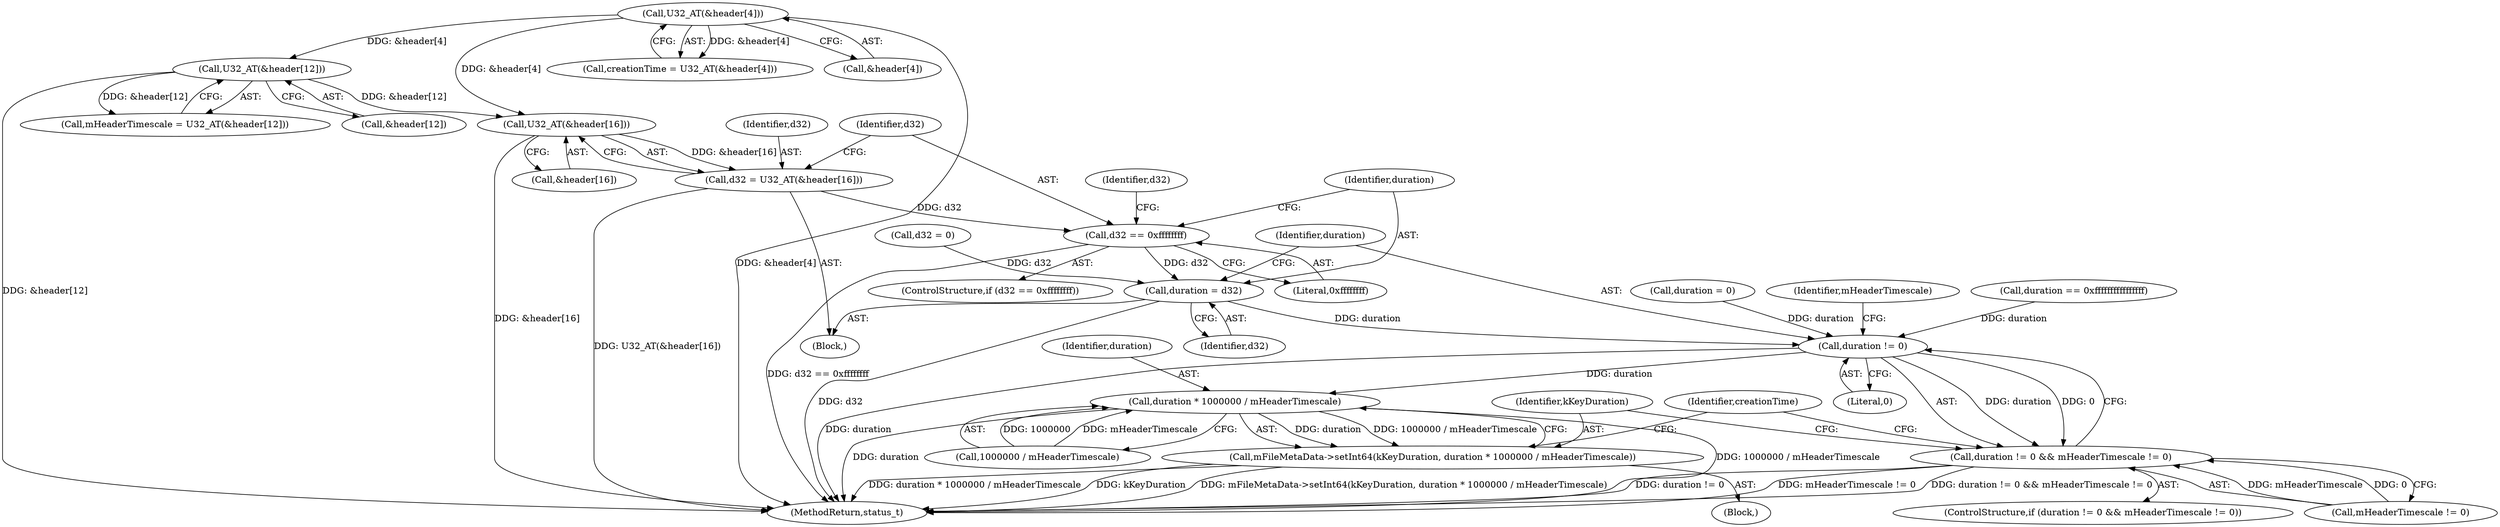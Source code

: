 digraph "0_Android_e7142a0703bc93f75e213e96ebc19000022afed9@array" {
"1002715" [label="(Call,U32_AT(&header[16]))"];
"1002700" [label="(Call,U32_AT(&header[4]))"];
"1002707" [label="(Call,U32_AT(&header[12]))"];
"1002713" [label="(Call,d32 = U32_AT(&header[16]))"];
"1002721" [label="(Call,d32 == 0xffffffff)"];
"1002728" [label="(Call,duration = d32)"];
"1002733" [label="(Call,duration != 0)"];
"1002732" [label="(Call,duration != 0 && mHeaderTimescale != 0)"];
"1002742" [label="(Call,duration * 1000000 / mHeaderTimescale)"];
"1002740" [label="(Call,mFileMetaData->setInt64(kKeyDuration, duration * 1000000 / mHeaderTimescale))"];
"1002698" [label="(Call,creationTime = U32_AT(&header[4]))"];
"1002683" [label="(Call,duration = 0)"];
"1002721" [label="(Call,d32 == 0xffffffff)"];
"1002725" [label="(Call,d32 = 0)"];
"1002707" [label="(Call,U32_AT(&header[12]))"];
"1002731" [label="(ControlStructure,if (duration != 0 && mHeaderTimescale != 0))"];
"1002749" [label="(Identifier,creationTime)"];
"1002697" [label="(Block,)"];
"1002744" [label="(Call,1000000 / mHeaderTimescale)"];
"1002743" [label="(Identifier,duration)"];
"1002722" [label="(Identifier,d32)"];
"1002715" [label="(Call,U32_AT(&header[16]))"];
"1002736" [label="(Call,mHeaderTimescale != 0)"];
"1002740" [label="(Call,mFileMetaData->setInt64(kKeyDuration, duration * 1000000 / mHeaderTimescale))"];
"1002739" [label="(Block,)"];
"1002713" [label="(Call,d32 = U32_AT(&header[16]))"];
"1002701" [label="(Call,&header[4])"];
"1002728" [label="(Call,duration = d32)"];
"1002716" [label="(Call,&header[16])"];
"1002708" [label="(Call,&header[12])"];
"1002720" [label="(ControlStructure,if (d32 == 0xffffffff))"];
"1002742" [label="(Call,duration * 1000000 / mHeaderTimescale)"];
"1002741" [label="(Identifier,kKeyDuration)"];
"1002700" [label="(Call,U32_AT(&header[4]))"];
"1002705" [label="(Call,mHeaderTimescale = U32_AT(&header[12]))"];
"1002726" [label="(Identifier,d32)"];
"1003275" [label="(MethodReturn,status_t)"];
"1002714" [label="(Identifier,d32)"];
"1002735" [label="(Literal,0)"];
"1002723" [label="(Literal,0xffffffff)"];
"1002732" [label="(Call,duration != 0 && mHeaderTimescale != 0)"];
"1002733" [label="(Call,duration != 0)"];
"1002734" [label="(Identifier,duration)"];
"1002737" [label="(Identifier,mHeaderTimescale)"];
"1002729" [label="(Identifier,duration)"];
"1002679" [label="(Call,duration == 0xffffffffffffffff)"];
"1002730" [label="(Identifier,d32)"];
"1002715" -> "1002713"  [label="AST: "];
"1002715" -> "1002716"  [label="CFG: "];
"1002716" -> "1002715"  [label="AST: "];
"1002713" -> "1002715"  [label="CFG: "];
"1002715" -> "1003275"  [label="DDG: &header[16]"];
"1002715" -> "1002713"  [label="DDG: &header[16]"];
"1002700" -> "1002715"  [label="DDG: &header[4]"];
"1002707" -> "1002715"  [label="DDG: &header[12]"];
"1002700" -> "1002698"  [label="AST: "];
"1002700" -> "1002701"  [label="CFG: "];
"1002701" -> "1002700"  [label="AST: "];
"1002698" -> "1002700"  [label="CFG: "];
"1002700" -> "1003275"  [label="DDG: &header[4]"];
"1002700" -> "1002698"  [label="DDG: &header[4]"];
"1002700" -> "1002707"  [label="DDG: &header[4]"];
"1002707" -> "1002705"  [label="AST: "];
"1002707" -> "1002708"  [label="CFG: "];
"1002708" -> "1002707"  [label="AST: "];
"1002705" -> "1002707"  [label="CFG: "];
"1002707" -> "1003275"  [label="DDG: &header[12]"];
"1002707" -> "1002705"  [label="DDG: &header[12]"];
"1002713" -> "1002697"  [label="AST: "];
"1002714" -> "1002713"  [label="AST: "];
"1002722" -> "1002713"  [label="CFG: "];
"1002713" -> "1003275"  [label="DDG: U32_AT(&header[16])"];
"1002713" -> "1002721"  [label="DDG: d32"];
"1002721" -> "1002720"  [label="AST: "];
"1002721" -> "1002723"  [label="CFG: "];
"1002722" -> "1002721"  [label="AST: "];
"1002723" -> "1002721"  [label="AST: "];
"1002726" -> "1002721"  [label="CFG: "];
"1002729" -> "1002721"  [label="CFG: "];
"1002721" -> "1003275"  [label="DDG: d32 == 0xffffffff"];
"1002721" -> "1002728"  [label="DDG: d32"];
"1002728" -> "1002697"  [label="AST: "];
"1002728" -> "1002730"  [label="CFG: "];
"1002729" -> "1002728"  [label="AST: "];
"1002730" -> "1002728"  [label="AST: "];
"1002734" -> "1002728"  [label="CFG: "];
"1002728" -> "1003275"  [label="DDG: d32"];
"1002725" -> "1002728"  [label="DDG: d32"];
"1002728" -> "1002733"  [label="DDG: duration"];
"1002733" -> "1002732"  [label="AST: "];
"1002733" -> "1002735"  [label="CFG: "];
"1002734" -> "1002733"  [label="AST: "];
"1002735" -> "1002733"  [label="AST: "];
"1002737" -> "1002733"  [label="CFG: "];
"1002732" -> "1002733"  [label="CFG: "];
"1002733" -> "1003275"  [label="DDG: duration"];
"1002733" -> "1002732"  [label="DDG: duration"];
"1002733" -> "1002732"  [label="DDG: 0"];
"1002679" -> "1002733"  [label="DDG: duration"];
"1002683" -> "1002733"  [label="DDG: duration"];
"1002733" -> "1002742"  [label="DDG: duration"];
"1002732" -> "1002731"  [label="AST: "];
"1002732" -> "1002736"  [label="CFG: "];
"1002736" -> "1002732"  [label="AST: "];
"1002741" -> "1002732"  [label="CFG: "];
"1002749" -> "1002732"  [label="CFG: "];
"1002732" -> "1003275"  [label="DDG: duration != 0 && mHeaderTimescale != 0"];
"1002732" -> "1003275"  [label="DDG: duration != 0"];
"1002732" -> "1003275"  [label="DDG: mHeaderTimescale != 0"];
"1002736" -> "1002732"  [label="DDG: mHeaderTimescale"];
"1002736" -> "1002732"  [label="DDG: 0"];
"1002742" -> "1002740"  [label="AST: "];
"1002742" -> "1002744"  [label="CFG: "];
"1002743" -> "1002742"  [label="AST: "];
"1002744" -> "1002742"  [label="AST: "];
"1002740" -> "1002742"  [label="CFG: "];
"1002742" -> "1003275"  [label="DDG: 1000000 / mHeaderTimescale"];
"1002742" -> "1003275"  [label="DDG: duration"];
"1002742" -> "1002740"  [label="DDG: duration"];
"1002742" -> "1002740"  [label="DDG: 1000000 / mHeaderTimescale"];
"1002744" -> "1002742"  [label="DDG: 1000000"];
"1002744" -> "1002742"  [label="DDG: mHeaderTimescale"];
"1002740" -> "1002739"  [label="AST: "];
"1002741" -> "1002740"  [label="AST: "];
"1002749" -> "1002740"  [label="CFG: "];
"1002740" -> "1003275"  [label="DDG: duration * 1000000 / mHeaderTimescale"];
"1002740" -> "1003275"  [label="DDG: kKeyDuration"];
"1002740" -> "1003275"  [label="DDG: mFileMetaData->setInt64(kKeyDuration, duration * 1000000 / mHeaderTimescale)"];
}
